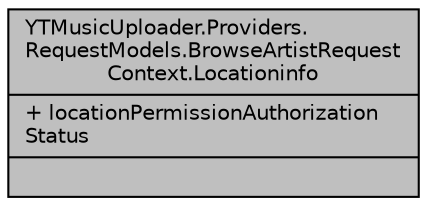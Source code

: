 digraph "YTMusicUploader.Providers.RequestModels.BrowseArtistRequestContext.Locationinfo"
{
 // LATEX_PDF_SIZE
  edge [fontname="Helvetica",fontsize="10",labelfontname="Helvetica",labelfontsize="10"];
  node [fontname="Helvetica",fontsize="10",shape=record];
  Node1 [label="{YTMusicUploader.Providers.\lRequestModels.BrowseArtistRequest\lContext.Locationinfo\n|+ locationPermissionAuthorization\lStatus\l|}",height=0.2,width=0.4,color="black", fillcolor="grey75", style="filled", fontcolor="black",tooltip=" "];
}
